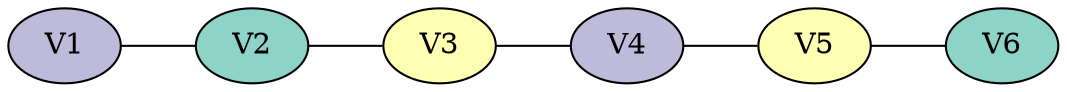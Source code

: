 graph colored {
node [style=filled colorscheme="set312"];
rankdir=RL;
V2--V1;
V3--V2;
V4--V3;
V5--V4;
V6--V5;
V1[fillcolor="3"];
V2[fillcolor="1"];
V3[fillcolor="2"];
V4[fillcolor="3"];
V5[fillcolor="2"];
V6[fillcolor="1"];
}